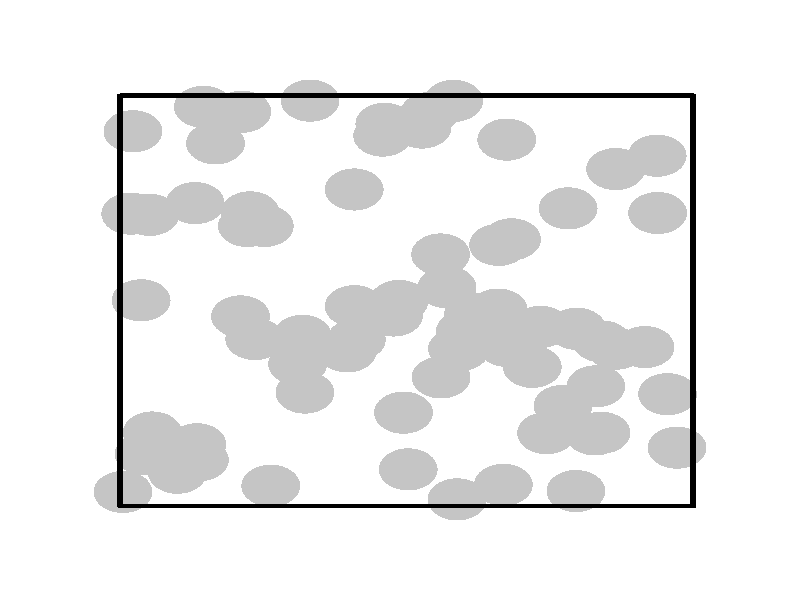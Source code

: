 #include "colors.inc"
#include "finish.inc"

global_settings {assumed_gamma 1 max_trace_level 6}
background {color White}
camera {orthographic
  right -18.51*x up 19.38*y
  direction 1.00*z
  location <0,0,50.00> look_at <0,0,0>}
light_source {<  2.00,   3.00,  40.00> color White
  area_light <0.70, 0, 0>, <0, 0.70, 0>, 3, 3
  adaptive 1 jitter}

#declare simple = finish {phong 0.7}
#declare pale = finish {ambient .5 diffuse .85 roughness .001 specular 0.200 }
#declare intermediate = finish {ambient 0.3 diffuse 0.6 specular 0.10 roughness 0.04 }
#declare vmd = finish {ambient .0 diffuse .65 phong 0.1 phong_size 40. specular 0.500 }
#declare jmol = finish {ambient .2 diffuse .6 specular 1 roughness .001 metallic}
#declare ase2 = finish {ambient 0.05 brilliance 3 diffuse 0.6 metallic specular 0.70 roughness 0.04 reflection 0.15}
#declare ase3 = finish {ambient .15 brilliance 2 diffuse .6 metallic specular 1. roughness .001 reflection .0}
#declare glass = finish {ambient .05 diffuse .3 specular 1. roughness .001}
#declare glass2 = finish {ambient .0 diffuse .3 specular 1. reflection .25 roughness .001}
#declare Rcell = 0.070;
#declare Rbond = 0.100;

#macro atom(LOC, R, COL, TRANS, FIN)
  sphere{LOC, R texture{pigment{color COL transmit TRANS} finish{FIN}}}
#end
#macro constrain(LOC, R, COL, TRANS FIN)
union{torus{R, Rcell rotate 45*z texture{pigment{color COL transmit TRANS} finish{FIN}}}
      torus{R, Rcell rotate -45*z texture{pigment{color COL transmit TRANS} finish{FIN}}}
      translate LOC}
#end

cylinder {< -6.48,  -6.66, -13.26>, <  6.79,  -6.66, -13.26>, Rcell pigment {Black}}
cylinder {< -6.48,   6.60, -13.26>, <  6.79,   6.60, -13.26>, Rcell pigment {Black}}
cylinder {< -6.48,   6.60,   0.00>, <  6.79,   6.60,   0.00>, Rcell pigment {Black}}
cylinder {< -6.48,  -6.66,   0.00>, <  6.79,  -6.66,   0.00>, Rcell pigment {Black}}
cylinder {< -6.48,  -6.66, -13.26>, < -6.48,   6.60, -13.26>, Rcell pigment {Black}}
cylinder {<  6.79,  -6.66, -13.26>, <  6.79,   6.60, -13.26>, Rcell pigment {Black}}
cylinder {<  6.79,  -6.66,   0.00>, <  6.79,   6.60,   0.00>, Rcell pigment {Black}}
cylinder {< -6.48,  -6.66,   0.00>, < -6.48,   6.60,   0.00>, Rcell pigment {Black}}
cylinder {< -6.48,  -6.66, -13.26>, < -6.48,  -6.66,   0.00>, Rcell pigment {Black}}
cylinder {<  6.79,  -6.66, -13.26>, <  6.79,  -6.66,   0.00>, Rcell pigment {Black}}
cylinder {<  6.79,   6.60, -13.26>, <  6.79,   6.60,   0.00>, Rcell pigment {Black}}
cylinder {< -6.48,   6.60, -13.26>, < -6.48,   6.60,   0.00>, Rcell pigment {Black}}
atom(<  0.08,  -3.64,  -9.88>, 0.68, rgb <0.56, 0.56, 0.56>, 0.0, ase2) // #0 
atom(< -1.22,  -1.66,  -0.05>, 0.68, rgb <0.56, 0.56, 0.56>, 0.0, ase2) // #1 
atom(< -1.06,   3.57,  -3.18>, 0.68, rgb <0.56, 0.56, 0.56>, 0.0, ase2) // #2 
atom(< -2.37,  -2.07,  -8.60>, 0.68, rgb <0.56, 0.56, 0.56>, 0.0, ase2) // #3 
atom(< -4.55,   6.24,  -1.20>, 0.68, rgb <0.56, 0.56, 0.56>, 0.0, ase2) // #4 
atom(<  0.95,  -2.50,  -1.48>, 0.68, rgb <0.56, 0.56, 0.56>, 0.0, ase2) // #5 
atom(<  2.47,  -1.48,  -6.54>, 0.68, rgb <0.56, 0.56, 0.56>, 0.0, ase2) // #6 
atom(<  0.47,   5.64,  -5.69>, 0.68, rgb <0.56, 0.56, 0.56>, 0.0, ase2) // #7 
atom(<  2.39,  -5.97,  -8.93>, 0.68, rgb <0.56, 0.56, 0.56>, 0.0, ase2) // #8 
atom(< -5.73,  -4.28,  -0.98>, 0.68, rgb <0.56, 0.56, 0.56>, 0.0, ase2) // #9 
atom(<  5.96,   2.81,  -3.55>, 0.68, rgb <0.56, 0.56, 0.56>, 0.0, ase2) // #10 
atom(< -0.35,   5.69,  -7.87>, 0.68, rgb <0.56, 0.56, 0.56>, 0.0, ase2) // #11 
atom(<  2.58,   1.96,  -5.32>, 0.68, rgb <0.56, 0.56, 0.56>, 0.0, ase2) // #12 
atom(< -3.53,   2.39,  -1.62>, 0.68, rgb <0.56, 0.56, 0.56>, 0.0, ase2) // #13 
atom(<  4.09,  -0.93,  -1.09>, 0.68, rgb <0.56, 0.56, 0.56>, 0.0, ase2) // #14 
atom(<  3.89,   2.96, -11.61>, 0.68, rgb <0.56, 0.56, 0.56>, 0.0, ase2) // #15 
atom(<  5.67,  -1.52,  -9.35>, 0.68, rgb <0.56, 0.56, 0.56>, 0.0, ase2) // #16 
atom(<  1.70,  -0.46,  -9.88>, 0.68, rgb <0.56, 0.56, 0.56>, 0.0, ase2) // #17 
atom(<  4.65,  -4.29, -10.25>, 0.68, rgb <0.56, 0.56, 0.56>, 0.0, ase2) // #18 
atom(<  2.27,  -0.31, -12.29>, 0.68, rgb <0.56, 0.56, 0.56>, 0.0, ase2) // #19 
atom(< -4.64,  -5.17,  -6.93>, 0.68, rgb <0.56, 0.56, 0.56>, 0.0, ase2) // #20 
atom(<  0.69,   6.04,  -5.52>, 0.68, rgb <0.56, 0.56, 0.56>, 0.0, ase2) // #21 
atom(<  0.51,   5.57,  -1.07>, 0.68, rgb <0.56, 0.56, 0.56>, 0.0, ase2) // #22 
atom(< -3.14,   2.39,  -0.47>, 0.68, rgb <0.56, 0.56, 0.56>, 0.0, ase2) // #23 
atom(< -3.47,   2.83,  -2.68>, 0.68, rgb <0.56, 0.56, 0.56>, 0.0, ase2) // #24 
atom(<  5.95,   4.66,  -7.67>, 0.68, rgb <0.56, 0.56, 0.56>, 0.0, ase2) // #25 
atom(< -6.41,  -6.20, -13.08>, 0.68, rgb <0.56, 0.56, 0.56>, 0.0, ase2) // #26 
atom(<  1.33,  -1.58, -11.74>, 0.68, rgb <0.56, 0.56, 0.56>, 0.0, ase2) // #27 
atom(<  4.99,   4.23,  -3.48>, 0.68, rgb <0.56, 0.56, 0.56>, 0.0, ase2) // #28 
atom(<  4.67,  -1.34,  -3.33>, 0.68, rgb <0.56, 0.56, 0.56>, 0.0, ase2) // #29 
atom(<  0.94,   1.47,  -9.31>, 0.68, rgb <0.56, 0.56, 0.56>, 0.0, ase2) // #30 
atom(<  1.51,  -1.02,  -6.12>, 0.68, rgb <0.56, 0.56, 0.56>, 0.0, ase2) // #31 
atom(< -0.02,  -0.03,  -1.09>, 0.68, rgb <0.56, 0.56, 0.56>, 0.0, ase2) // #32 
atom(< -2.99,  -6.00,  -7.13>, 0.68, rgb <0.56, 0.56, 0.56>, 0.0, ase2) // #33 
atom(< -1.06,  -0.20, -12.33>, 0.68, rgb <0.56, 0.56, 0.56>, 0.0, ase2) // #34 
atom(<  1.24,   6.43, -10.49>, 0.68, rgb <0.56, 0.56, 0.56>, 0.0, ase2) // #35 
atom(< -3.66,   6.08,  -3.89>, 0.68, rgb <0.56, 0.56, 0.56>, 0.0, ase2) // #36 
atom(<  1.39,  -1.61,  -4.79>, 0.68, rgb <0.56, 0.56, 0.56>, 0.0, ase2) // #37 
atom(<  0.19,  -5.47,  -9.32>, 0.68, rgb <0.56, 0.56, 0.56>, 0.0, ase2) // #38 
atom(<  4.51,  -4.34,  -1.27>, 0.68, rgb <0.56, 0.56, 0.56>, 0.0, ase2) // #39 
atom(<  1.32,  -6.44,  -8.36>, 0.68, rgb <0.56, 0.56, 0.56>, 0.0, ase2) // #40 
atom(< -5.92,  -4.98, -10.89>, 0.68, rgb <0.56, 0.56, 0.56>, 0.0, ase2) // #41 
atom(< -4.27,   5.06,  -1.25>, 0.68, rgb <0.56, 0.56, 0.56>, 0.0, ase2) // #42 
atom(< -3.36,  -1.26,  -7.01>, 0.68, rgb <0.56, 0.56, 0.56>, 0.0, ase2) // #43 
atom(<  4.53,  -2.79, -10.96>, 0.68, rgb <0.56, 0.56, 0.56>, 0.0, ase2) // #44 
atom(< -0.40,   5.31,  -5.37>, 0.68, rgb <0.56, 0.56, 0.56>, 0.0, ase2) // #45 
atom(< -1.01,  -1.28,  -9.17>, 0.68, rgb <0.56, 0.56, 0.56>, 0.0, ase2) // #46 
atom(< -2.26,  -1.16,  -4.80>, 0.68, rgb <0.56, 0.56, 0.56>, 0.0, ase2) // #47 
atom(<  4.07,  -6.17,  -3.52>, 0.68, rgb <0.56, 0.56, 0.56>, 0.0, ase2) // #48 
atom(<  3.77,  -3.42,  -0.20>, 0.68, rgb <0.56, 0.56, 0.56>, 0.0, ase2) // #49 
atom(<  2.47,   5.18, -10.04>, 0.68, rgb <0.56, 0.56, 0.56>, 0.0, ase2) // #50 
atom(< -5.79,   2.75,  -0.57>, 0.68, rgb <0.56, 0.56, 0.56>, 0.0, ase2) // #51 
atom(< -6.18,   5.45,  -3.60>, 0.68, rgb <0.56, 0.56, 0.56>, 0.0, ase2) // #52 
atom(<  6.19,  -3.04, -11.00>, 0.68, rgb <0.56, 0.56, 0.56>, 0.0, ase2) // #53 
atom(< -2.20,  -2.99,  -6.76>, 0.68, rgb <0.56, 0.56, 0.56>, 0.0, ase2) // #54 
atom(< -4.74,   3.13, -11.40>, 0.68, rgb <0.56, 0.56, 0.56>, 0.0, ase2) // #55 
atom(<  1.09,   0.41, -10.17>, 0.68, rgb <0.56, 0.56, 0.56>, 0.0, ase2) // #56 
atom(< -0.15,  -0.50,  -2.57>, 0.68, rgb <0.56, 0.56, 0.56>, 0.0, ase2) // #57 
atom(< -6.23,   2.79,  -9.93>, 0.68, rgb <0.56, 0.56, 0.56>, 0.0, ase2) // #58 
atom(<  2.28,   1.78, -12.51>, 0.68, rgb <0.56, 0.56, 0.56>, 0.0, ase2) // #59 
atom(<  3.06,  -2.16,  -5.97>, 0.68, rgb <0.56, 0.56, 0.56>, 0.0, ase2) // #60 
atom(<  3.39,  -4.30,  -9.94>, 0.68, rgb <0.56, 0.56, 0.56>, 0.0, ase2) // #61 
atom(< -4.70,  -4.66,  -0.81>, 0.68, rgb <0.56, 0.56, 0.56>, 0.0, ase2) // #62 
atom(<  6.41,  -4.77, -10.67>, 0.68, rgb <0.56, 0.56, 0.56>, 0.0, ase2) // #63 
atom(< -5.15,  -5.58,  -3.07>, 0.68, rgb <0.56, 0.56, 0.56>, 0.0, ase2) // #64 
atom(< -3.69,  -0.53, -12.15>, 0.68, rgb <0.56, 0.56, 0.56>, 0.0, ase2) // #65 
atom(< -2.08,   6.44,  -1.32>, 0.68, rgb <0.56, 0.56, 0.56>, 0.0, ase2) // #66 
atom(<  5.00,  -1.57,  -3.97>, 0.68, rgb <0.56, 0.56, 0.56>, 0.0, ase2) // #67 
atom(< -5.99,  -0.01, -11.75>, 0.68, rgb <0.56, 0.56, 0.56>, 0.0, ase2) // #68 
atom(<  3.25,  -0.87,  -8.93>, 0.68, rgb <0.56, 0.56, 0.56>, 0.0, ase2) // #69 
